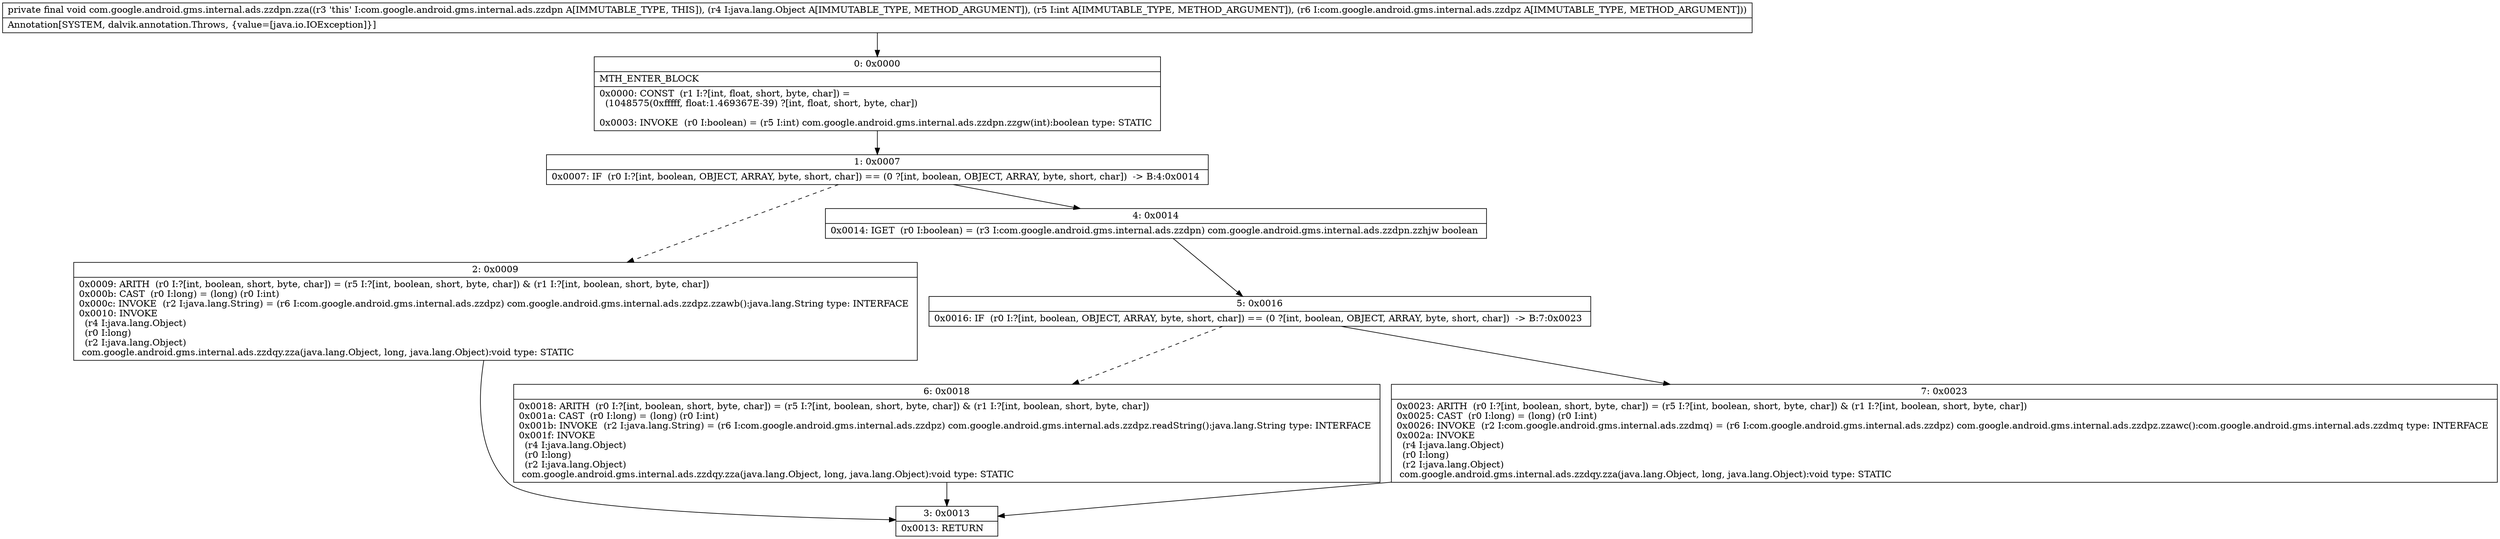 digraph "CFG forcom.google.android.gms.internal.ads.zzdpn.zza(Ljava\/lang\/Object;ILcom\/google\/android\/gms\/internal\/ads\/zzdpz;)V" {
Node_0 [shape=record,label="{0\:\ 0x0000|MTH_ENTER_BLOCK\l|0x0000: CONST  (r1 I:?[int, float, short, byte, char]) = \l  (1048575(0xfffff, float:1.469367E\-39) ?[int, float, short, byte, char])\l \l0x0003: INVOKE  (r0 I:boolean) = (r5 I:int) com.google.android.gms.internal.ads.zzdpn.zzgw(int):boolean type: STATIC \l}"];
Node_1 [shape=record,label="{1\:\ 0x0007|0x0007: IF  (r0 I:?[int, boolean, OBJECT, ARRAY, byte, short, char]) == (0 ?[int, boolean, OBJECT, ARRAY, byte, short, char])  \-\> B:4:0x0014 \l}"];
Node_2 [shape=record,label="{2\:\ 0x0009|0x0009: ARITH  (r0 I:?[int, boolean, short, byte, char]) = (r5 I:?[int, boolean, short, byte, char]) & (r1 I:?[int, boolean, short, byte, char]) \l0x000b: CAST  (r0 I:long) = (long) (r0 I:int) \l0x000c: INVOKE  (r2 I:java.lang.String) = (r6 I:com.google.android.gms.internal.ads.zzdpz) com.google.android.gms.internal.ads.zzdpz.zzawb():java.lang.String type: INTERFACE \l0x0010: INVOKE  \l  (r4 I:java.lang.Object)\l  (r0 I:long)\l  (r2 I:java.lang.Object)\l com.google.android.gms.internal.ads.zzdqy.zza(java.lang.Object, long, java.lang.Object):void type: STATIC \l}"];
Node_3 [shape=record,label="{3\:\ 0x0013|0x0013: RETURN   \l}"];
Node_4 [shape=record,label="{4\:\ 0x0014|0x0014: IGET  (r0 I:boolean) = (r3 I:com.google.android.gms.internal.ads.zzdpn) com.google.android.gms.internal.ads.zzdpn.zzhjw boolean \l}"];
Node_5 [shape=record,label="{5\:\ 0x0016|0x0016: IF  (r0 I:?[int, boolean, OBJECT, ARRAY, byte, short, char]) == (0 ?[int, boolean, OBJECT, ARRAY, byte, short, char])  \-\> B:7:0x0023 \l}"];
Node_6 [shape=record,label="{6\:\ 0x0018|0x0018: ARITH  (r0 I:?[int, boolean, short, byte, char]) = (r5 I:?[int, boolean, short, byte, char]) & (r1 I:?[int, boolean, short, byte, char]) \l0x001a: CAST  (r0 I:long) = (long) (r0 I:int) \l0x001b: INVOKE  (r2 I:java.lang.String) = (r6 I:com.google.android.gms.internal.ads.zzdpz) com.google.android.gms.internal.ads.zzdpz.readString():java.lang.String type: INTERFACE \l0x001f: INVOKE  \l  (r4 I:java.lang.Object)\l  (r0 I:long)\l  (r2 I:java.lang.Object)\l com.google.android.gms.internal.ads.zzdqy.zza(java.lang.Object, long, java.lang.Object):void type: STATIC \l}"];
Node_7 [shape=record,label="{7\:\ 0x0023|0x0023: ARITH  (r0 I:?[int, boolean, short, byte, char]) = (r5 I:?[int, boolean, short, byte, char]) & (r1 I:?[int, boolean, short, byte, char]) \l0x0025: CAST  (r0 I:long) = (long) (r0 I:int) \l0x0026: INVOKE  (r2 I:com.google.android.gms.internal.ads.zzdmq) = (r6 I:com.google.android.gms.internal.ads.zzdpz) com.google.android.gms.internal.ads.zzdpz.zzawc():com.google.android.gms.internal.ads.zzdmq type: INTERFACE \l0x002a: INVOKE  \l  (r4 I:java.lang.Object)\l  (r0 I:long)\l  (r2 I:java.lang.Object)\l com.google.android.gms.internal.ads.zzdqy.zza(java.lang.Object, long, java.lang.Object):void type: STATIC \l}"];
MethodNode[shape=record,label="{private final void com.google.android.gms.internal.ads.zzdpn.zza((r3 'this' I:com.google.android.gms.internal.ads.zzdpn A[IMMUTABLE_TYPE, THIS]), (r4 I:java.lang.Object A[IMMUTABLE_TYPE, METHOD_ARGUMENT]), (r5 I:int A[IMMUTABLE_TYPE, METHOD_ARGUMENT]), (r6 I:com.google.android.gms.internal.ads.zzdpz A[IMMUTABLE_TYPE, METHOD_ARGUMENT]))  | Annotation[SYSTEM, dalvik.annotation.Throws, \{value=[java.io.IOException]\}]\l}"];
MethodNode -> Node_0;
Node_0 -> Node_1;
Node_1 -> Node_2[style=dashed];
Node_1 -> Node_4;
Node_2 -> Node_3;
Node_4 -> Node_5;
Node_5 -> Node_6[style=dashed];
Node_5 -> Node_7;
Node_6 -> Node_3;
Node_7 -> Node_3;
}

